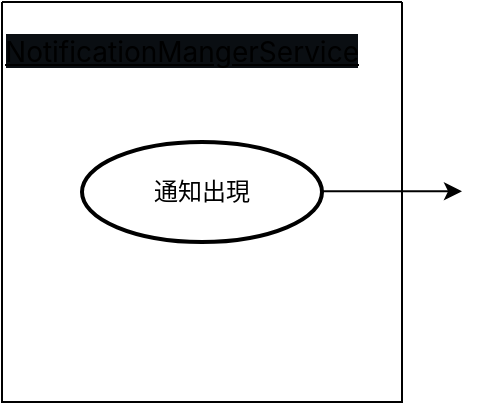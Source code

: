 <mxfile version="18.0.7" type="github">
  <diagram id="C5RBs43oDa-KdzZeNtuy" name="Page-1">
    <mxGraphModel dx="690" dy="513" grid="1" gridSize="10" guides="1" tooltips="1" connect="1" arrows="1" fold="1" page="1" pageScale="1" pageWidth="827" pageHeight="1169" math="0" shadow="0">
      <root>
        <mxCell id="WIyWlLk6GJQsqaUBKTNV-0" />
        <mxCell id="WIyWlLk6GJQsqaUBKTNV-1" parent="WIyWlLk6GJQsqaUBKTNV-0" />
        <mxCell id="WwHvs80juvkHAxnWsmZ6-0" value="通知出現" style="strokeWidth=2;html=1;shape=mxgraph.flowchart.start_1;whiteSpace=wrap;" vertex="1" parent="WIyWlLk6GJQsqaUBKTNV-1">
          <mxGeometry x="250" y="110" width="120" height="50" as="geometry" />
        </mxCell>
        <mxCell id="WwHvs80juvkHAxnWsmZ6-2" value="" style="endArrow=classic;html=1;rounded=0;" edge="1" parent="WIyWlLk6GJQsqaUBKTNV-1">
          <mxGeometry width="50" height="50" relative="1" as="geometry">
            <mxPoint x="370" y="134.66" as="sourcePoint" />
            <mxPoint x="440" y="134.66" as="targetPoint" />
          </mxGeometry>
        </mxCell>
        <mxCell id="WwHvs80juvkHAxnWsmZ6-3" value="" style="swimlane;startSize=0;" vertex="1" parent="WIyWlLk6GJQsqaUBKTNV-1">
          <mxGeometry x="210" y="40" width="200" height="200" as="geometry" />
        </mxCell>
        <mxCell id="WwHvs80juvkHAxnWsmZ6-4" value="&lt;a data-darkreader-inline-color=&quot;&quot; data-darkreader-inline-boxshadow=&quot;&quot; data-darkreader-inline-outline=&quot;&quot; data-darkreader-inline-bgcolor=&quot;&quot; style=&quot;box-sizing: border-box; background-color: rgb(10, 14, 18); transition: color 80ms cubic-bezier(0.33, 1, 0.68, 1) 0s, background-color 0s ease 0s, box-shadow 0s ease 0s, border-color 0s ease 0s; outline: none; outline-offset: -2px; box-shadow: none; font-family: -apple-system, BlinkMacSystemFont, &amp;quot;Segoe UI&amp;quot;, Helvetica, Arial, sans-serif, &amp;quot;Apple Color Emoji&amp;quot;, &amp;quot;Segoe UI Emoji&amp;quot;; font-size: 14px; text-align: start; color: var(--darkreader-text--color-accent-fg)  !important; --darkreader-inline-bgcolor:#080b0e; --darkreader-inline-outline: initial; --darkreader-inline-boxshadow:none; --darkreader-inline-color:var(--darkreader-text--darkreader-text--color-accent-fg);&quot; href=&quot;https://github.com/evan901010/NTUT_Android-Development_110-2/blob/main/app/src/main/java/com/example/afinal/service/NotificationMangerService.java&quot; data-pjax=&quot;#repo-content-pjax-container&quot; title=&quot;NotificationMangerService.java&quot; class=&quot;js-navigation-open Link--primary&quot;&gt;NotificationMangerService&lt;/a&gt;" style="text;html=1;strokeColor=none;fillColor=none;align=center;verticalAlign=middle;whiteSpace=wrap;rounded=0;" vertex="1" parent="WwHvs80juvkHAxnWsmZ6-3">
          <mxGeometry x="60" y="10" width="60" height="30" as="geometry" />
        </mxCell>
      </root>
    </mxGraphModel>
  </diagram>
</mxfile>
